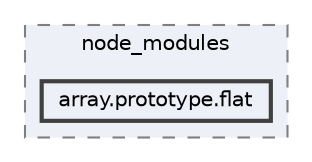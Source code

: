 digraph "pkiclassroomrescheduler/src/main/frontend/node_modules/array.prototype.flat"
{
 // LATEX_PDF_SIZE
  bgcolor="transparent";
  edge [fontname=Helvetica,fontsize=10,labelfontname=Helvetica,labelfontsize=10];
  node [fontname=Helvetica,fontsize=10,shape=box,height=0.2,width=0.4];
  compound=true
  subgraph clusterdir_72953eda66ccb3a2722c28e1c3e6c23b {
    graph [ bgcolor="#edf0f7", pencolor="grey50", label="node_modules", fontname=Helvetica,fontsize=10 style="filled,dashed", URL="dir_72953eda66ccb3a2722c28e1c3e6c23b.html",tooltip=""]
  dir_e8e376e28f4eba2483a854f607056f7d [label="array.prototype.flat", fillcolor="#edf0f7", color="grey25", style="filled,bold", URL="dir_e8e376e28f4eba2483a854f607056f7d.html",tooltip=""];
  }
}
